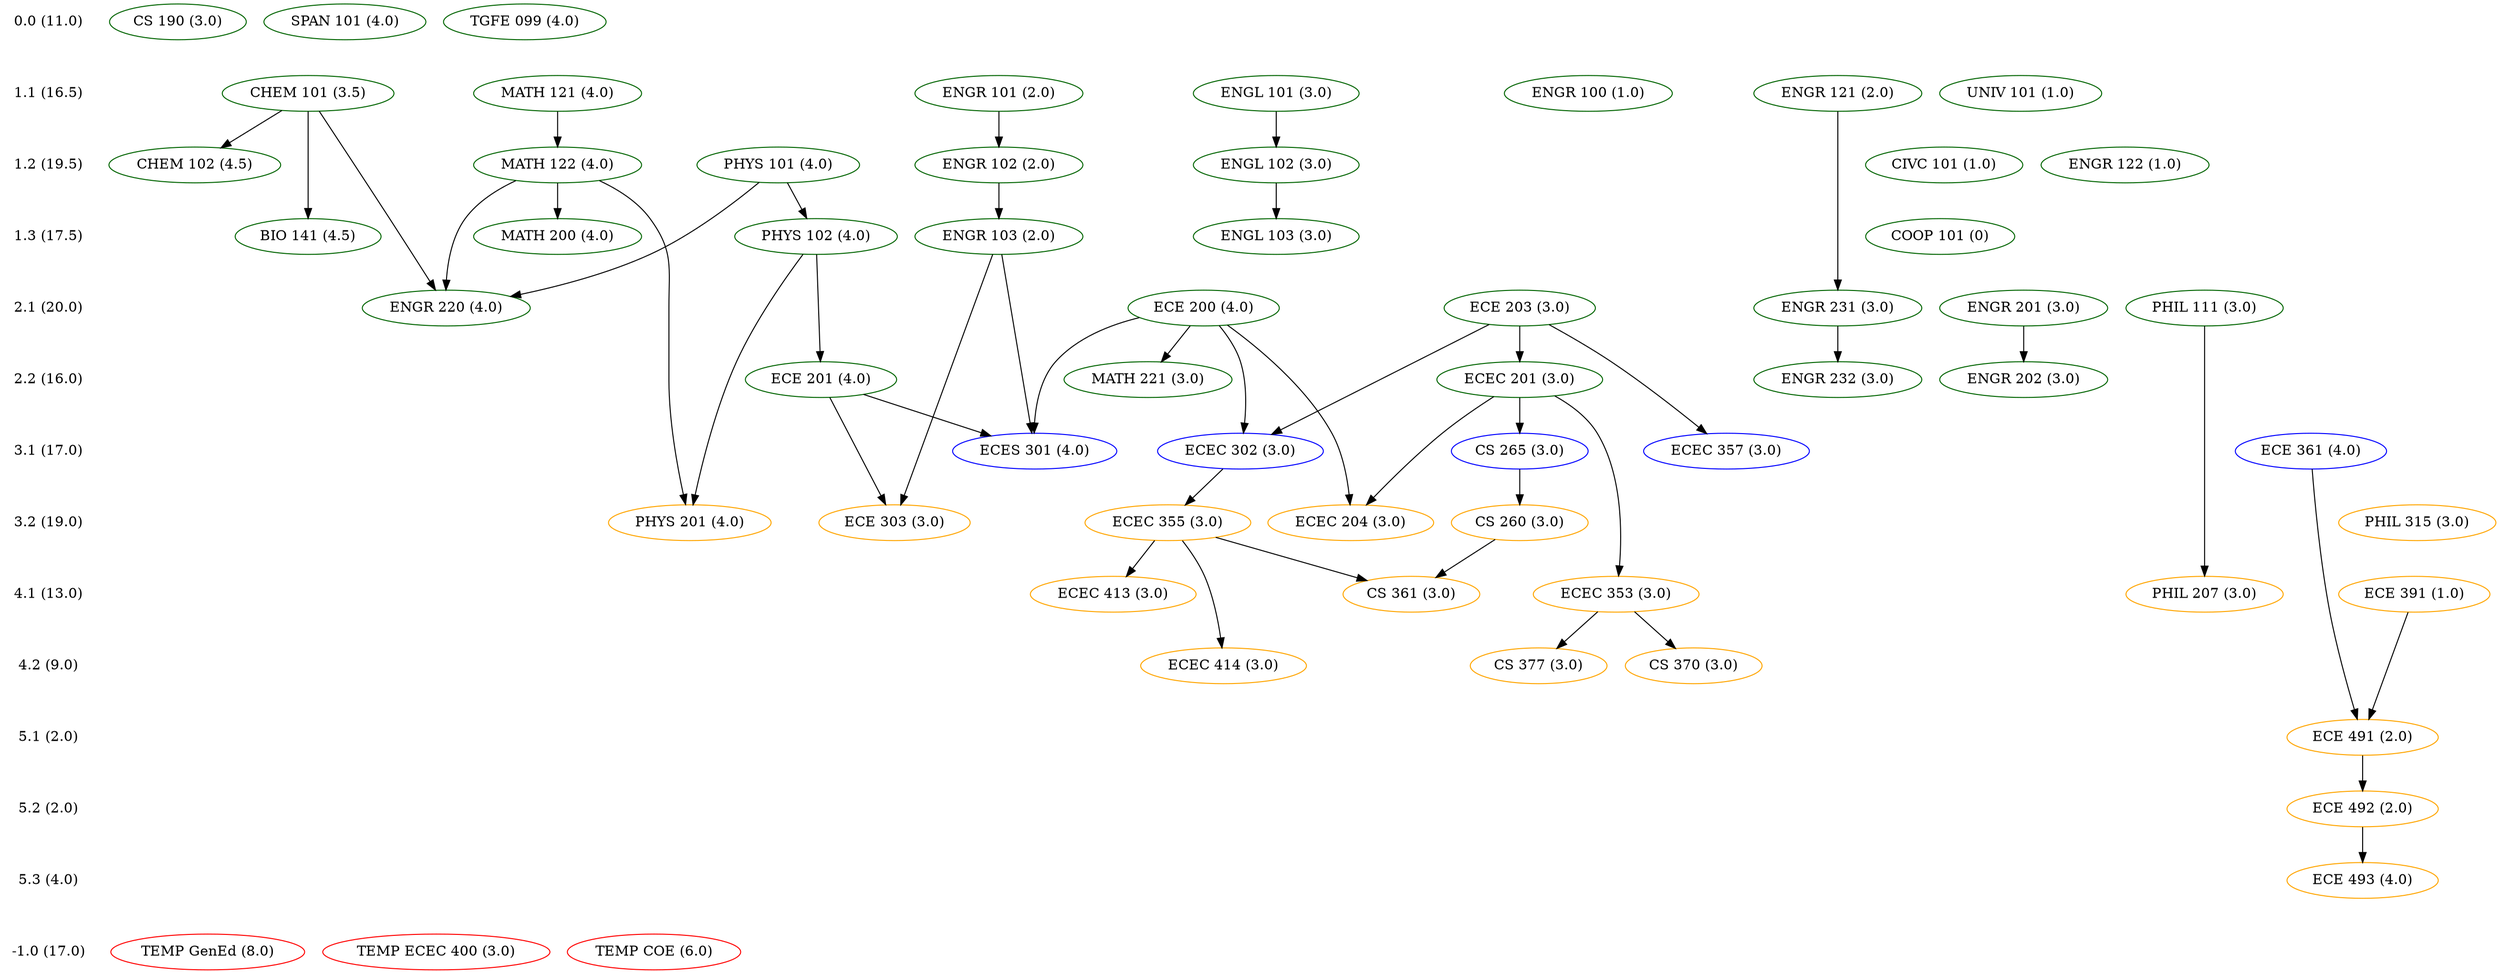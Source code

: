 digraph Classes {
	newrank=true
	0.0 [label="0.0 (11.0)" shape=plaintext]
	"CS 190" [label="CS 190 (3.0)" color=darkgreen]
	"SPAN 101" [label="SPAN 101 (4.0)" color=darkgreen]
	"TGFE 099" [label="TGFE 099 (4.0)" color=darkgreen]
	1.1 [label="1.1 (16.5)" shape=plaintext]
	0.0 -> 1.1 [style=invis]
	"CHEM 101" [label="CHEM 101 (3.5)" color=darkgreen]
	"ENGL 101" [label="ENGL 101 (3.0)" color=darkgreen]
	"ENGR 100" [label="ENGR 100 (1.0)" color=darkgreen]
	"ENGR 101" [label="ENGR 101 (2.0)" color=darkgreen]
	"ENGR 121" [label="ENGR 121 (2.0)" color=darkgreen]
	"MATH 121" [label="MATH 121 (4.0)" color=darkgreen]
	"UNIV 101" [label="UNIV 101 (1.0)" color=darkgreen]
	1.2 [label="1.2 (19.5)" shape=plaintext]
	1.1 -> 1.2 [style=invis]
	"CHEM 102" [label="CHEM 102 (4.5)" color=darkgreen]
	"CHEM 101" -> "CHEM 102"
	"CIVC 101" [label="CIVC 101 (1.0)" color=darkgreen]
	"ENGL 102" [label="ENGL 102 (3.0)" color=darkgreen]
	"ENGL 101" -> "ENGL 102"
	"ENGR 102" [label="ENGR 102 (2.0)" color=darkgreen]
	"ENGR 101" -> "ENGR 102"
	"ENGR 122" [label="ENGR 122 (1.0)" color=darkgreen]
	"MATH 122" [label="MATH 122 (4.0)" color=darkgreen]
	"MATH 121" -> "MATH 122"
	"PHYS 101" [label="PHYS 101 (4.0)" color=darkgreen]
	1.3 [label="1.3 (17.5)" shape=plaintext]
	1.2 -> 1.3 [style=invis]
	"BIO 141" [label="BIO 141 (4.5)" color=darkgreen]
	"CHEM 101" -> "BIO 141"
	"COOP 101" [label="COOP 101 (0)" color=darkgreen]
	"ENGL 103" [label="ENGL 103 (3.0)" color=darkgreen]
	"ENGL 102" -> "ENGL 103"
	"ENGR 103" [label="ENGR 103 (2.0)" color=darkgreen]
	"ENGR 102" -> "ENGR 103"
	"MATH 200" [label="MATH 200 (4.0)" color=darkgreen]
	"MATH 122" -> "MATH 200"
	"PHYS 102" [label="PHYS 102 (4.0)" color=darkgreen]
	"PHYS 101" -> "PHYS 102"
	2.1 [label="2.1 (20.0)" shape=plaintext]
	1.3 -> 2.1 [style=invis]
	"ECE 200" [label="ECE 200 (4.0)" color=darkgreen]
	"ECE 203" [label="ECE 203 (3.0)" color=darkgreen]
	"ENGR 201" [label="ENGR 201 (3.0)" color=darkgreen]
	"ENGR 220" [label="ENGR 220 (4.0)" color=darkgreen]
	"CHEM 101" -> "ENGR 220"
	"MATH 122" -> "ENGR 220"
	"PHYS 101" -> "ENGR 220"
	"ENGR 231" [label="ENGR 231 (3.0)" color=darkgreen]
	"ENGR 121" -> "ENGR 231"
	"PHIL 111" [label="PHIL 111 (3.0)" color=darkgreen]
	2.2 [label="2.2 (16.0)" shape=plaintext]
	2.1 -> 2.2 [style=invis]
	"ECE 201" [label="ECE 201 (4.0)" color=darkgreen]
	"PHYS 102" -> "ECE 201"
	"ECEC 201" [label="ECEC 201 (3.0)" color=darkgreen]
	"ECE 203" -> "ECEC 201"
	"ENGR 202" [label="ENGR 202 (3.0)" color=darkgreen]
	"ENGR 201" -> "ENGR 202"
	"ENGR 232" [label="ENGR 232 (3.0)" color=darkgreen]
	"ENGR 231" -> "ENGR 232"
	"MATH 221" [label="MATH 221 (3.0)" color=darkgreen]
	"ECE 200" -> "MATH 221"
	3.1 [label="3.1 (17.0)" shape=plaintext]
	2.2 -> 3.1 [style=invis]
	"CS 265" [label="CS 265 (3.0)" color=blue]
	"ECEC 201" -> "CS 265"
	"ECE 361" [label="ECE 361 (4.0)" color=blue]
	"ECEC 302" [label="ECEC 302 (3.0)" color=blue]
	"ECE 203" -> "ECEC 302"
	"ECE 200" -> "ECEC 302"
	"ECEC 357" [label="ECEC 357 (3.0)" color=blue]
	"ECE 203" -> "ECEC 357"
	"ECES 301" [label="ECES 301 (4.0)" color=blue]
	"ECE 200" -> "ECES 301"
	"ECE 201" -> "ECES 301"
	"ENGR 103" -> "ECES 301"
	3.2 [label="3.2 (19.0)" shape=plaintext]
	3.1 -> 3.2 [style=invis]
	"CS 260" [label="CS 260 (3.0)" color=orange]
	"CS 265" -> "CS 260"
	"ECE 303" [label="ECE 303 (3.0)" color=orange]
	"ECE 201" -> "ECE 303"
	"ENGR 103" -> "ECE 303"
	"ECEC 204" [label="ECEC 204 (3.0)" color=orange]
	"ECE 200" -> "ECEC 204"
	"ECEC 201" -> "ECEC 204"
	"ECEC 355" [label="ECEC 355 (3.0)" color=orange]
	"ECEC 302" -> "ECEC 355"
	"PHIL 315" [label="PHIL 315 (3.0)" color=orange]
	"PHYS 201" [label="PHYS 201 (4.0)" color=orange]
	"PHYS 102" -> "PHYS 201"
	"MATH 122" -> "PHYS 201"
	4.1 [label="4.1 (13.0)" shape=plaintext]
	3.2 -> 4.1 [style=invis]
	"CS 361" [label="CS 361 (3.0)" color=orange]
	"CS 260" -> "CS 361"
	"ECEC 355" -> "CS 361"
	"ECE 391" [label="ECE 391 (1.0)" color=orange]
	"ECEC 353" [label="ECEC 353 (3.0)" color=orange]
	"ECEC 201" -> "ECEC 353"
	"ECEC 413" [label="ECEC 413 (3.0)" color=orange]
	"ECEC 355" -> "ECEC 413"
	"PHIL 207" [label="PHIL 207 (3.0)" color=orange]
	"PHIL 111" -> "PHIL 207"
	4.2 [label="4.2 (9.0)" shape=plaintext]
	4.1 -> 4.2 [style=invis]
	"CS 370" [label="CS 370 (3.0)" color=orange]
	"ECEC 353" -> "CS 370"
	"CS 377" [label="CS 377 (3.0)" color=orange]
	"ECEC 353" -> "CS 377"
	"ECEC 414" [label="ECEC 414 (3.0)" color=orange]
	"ECEC 355" -> "ECEC 414"
	5.1 [label="5.1 (2.0)" shape=plaintext]
	4.2 -> 5.1 [style=invis]
	"ECE 491" [label="ECE 491 (2.0)" color=orange]
	"ECE 391" -> "ECE 491"
	"ECE 361" -> "ECE 491"
	5.2 [label="5.2 (2.0)" shape=plaintext]
	5.1 -> 5.2 [style=invis]
	"ECE 492" [label="ECE 492 (2.0)" color=orange]
	"ECE 491" -> "ECE 492"
	5.3 [label="5.3 (4.0)" shape=plaintext]
	5.2 -> 5.3 [style=invis]
	"ECE 493" [label="ECE 493 (4.0)" color=orange]
	"ECE 492" -> "ECE 493"
	-1.0 [label="-1.0 (17.0)" shape=plaintext]
	5.3 -> -1.0 [style=invis]
	"TEMP GenEd" [label="TEMP GenEd (8.0)" color=red]
	"TEMP ECEC 400" [label="TEMP ECEC 400 (3.0)" color=red]
	"TEMP COE" [label="TEMP COE (6.0)" color=red]
	{rank=same; "0.0" "CS 190" "SPAN 101" "TGFE 099"}
	{rank=same; "1.1" "CHEM 101" "ENGL 101" "ENGR 100" "ENGR 101" "ENGR 121" "MATH 121" "UNIV 101"}
	{rank=same; "1.2" "CHEM 102" "CIVC 101" "ENGL 102" "ENGR 102" "ENGR 122" "MATH 122" "PHYS 101"}
	{rank=same; "1.3" "BIO 141" "COOP 101" "ENGL 103" "ENGR 103" "MATH 200" "PHYS 102"}
	{rank=same; "2.1" "ECE 200" "ECE 203" "ENGR 201" "ENGR 220" "ENGR 231" "PHIL 111"}
	{rank=same; "2.2" "ECE 201" "ECEC 201" "ENGR 202" "ENGR 232" "MATH 221"}
	{rank=same; "3.1" "CS 265" "ECE 361" "ECEC 302" "ECEC 357" "ECES 301"}
	{rank=same; "3.2" "CS 260" "ECE 303" "ECEC 204" "ECEC 355" "PHIL 315" "PHYS 201"}
	{rank=same; "4.1" "CS 361" "ECE 391" "ECEC 353" "ECEC 413" "PHIL 207"}
	{rank=same; "4.2" "CS 370" "CS 377" "ECEC 414"}
	{rank=same; "5.1" "ECE 491"}
	{rank=same; "5.2" "ECE 492"}
	{rank=same; "5.3" "ECE 493"}
	{rank=same; "-1.0" "TEMP GenEd" "TEMP ECEC 400" "TEMP COE"}
}
